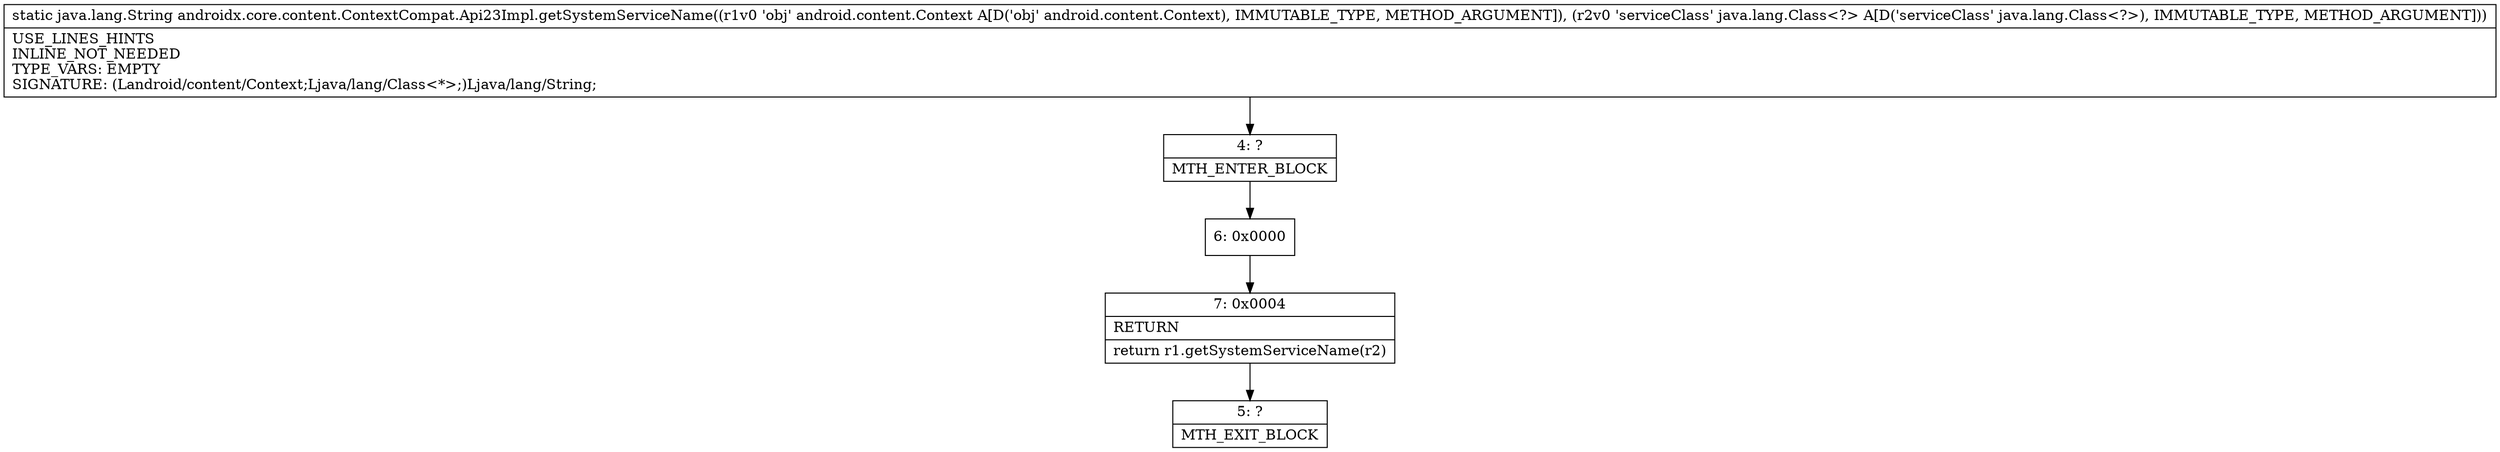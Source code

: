 digraph "CFG forandroidx.core.content.ContextCompat.Api23Impl.getSystemServiceName(Landroid\/content\/Context;Ljava\/lang\/Class;)Ljava\/lang\/String;" {
Node_4 [shape=record,label="{4\:\ ?|MTH_ENTER_BLOCK\l}"];
Node_6 [shape=record,label="{6\:\ 0x0000}"];
Node_7 [shape=record,label="{7\:\ 0x0004|RETURN\l|return r1.getSystemServiceName(r2)\l}"];
Node_5 [shape=record,label="{5\:\ ?|MTH_EXIT_BLOCK\l}"];
MethodNode[shape=record,label="{static java.lang.String androidx.core.content.ContextCompat.Api23Impl.getSystemServiceName((r1v0 'obj' android.content.Context A[D('obj' android.content.Context), IMMUTABLE_TYPE, METHOD_ARGUMENT]), (r2v0 'serviceClass' java.lang.Class\<?\> A[D('serviceClass' java.lang.Class\<?\>), IMMUTABLE_TYPE, METHOD_ARGUMENT]))  | USE_LINES_HINTS\lINLINE_NOT_NEEDED\lTYPE_VARS: EMPTY\lSIGNATURE: (Landroid\/content\/Context;Ljava\/lang\/Class\<*\>;)Ljava\/lang\/String;\l}"];
MethodNode -> Node_4;Node_4 -> Node_6;
Node_6 -> Node_7;
Node_7 -> Node_5;
}

